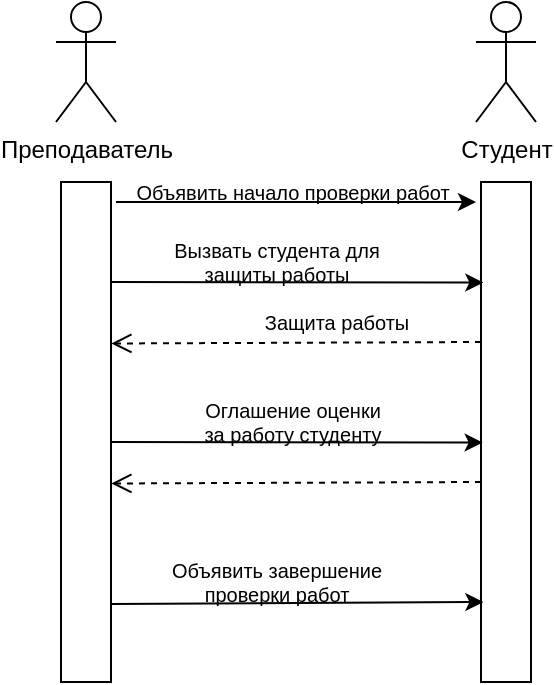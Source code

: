<mxfile version="20.3.3" type="device"><diagram id="49_947vFTtKzwjf01ykJ" name="Страница 1"><mxGraphModel dx="594" dy="293" grid="1" gridSize="10" guides="1" tooltips="1" connect="1" arrows="1" fold="1" page="1" pageScale="1" pageWidth="827" pageHeight="1169" math="0" shadow="0"><root><mxCell id="0"/><mxCell id="1" parent="0"/><mxCell id="fMBLUIpbs2HlfQmgCwOw-1" value="Преподаватель" style="shape=umlActor;verticalLabelPosition=bottom;verticalAlign=top;html=1;outlineConnect=0;" vertex="1" parent="1"><mxGeometry x="80" y="100" width="30" height="60" as="geometry"/></mxCell><mxCell id="fMBLUIpbs2HlfQmgCwOw-2" value="" style="rounded=0;whiteSpace=wrap;html=1;" vertex="1" parent="1"><mxGeometry x="82.5" y="190" width="25" height="250" as="geometry"/></mxCell><mxCell id="fMBLUIpbs2HlfQmgCwOw-3" value="Студент" style="shape=umlActor;verticalLabelPosition=bottom;verticalAlign=top;html=1;outlineConnect=0;" vertex="1" parent="1"><mxGeometry x="290" y="100" width="30" height="60" as="geometry"/></mxCell><mxCell id="fMBLUIpbs2HlfQmgCwOw-4" value="" style="rounded=0;whiteSpace=wrap;html=1;" vertex="1" parent="1"><mxGeometry x="292.5" y="190" width="25" height="250" as="geometry"/></mxCell><mxCell id="fMBLUIpbs2HlfQmgCwOw-5" value="" style="endArrow=classic;html=1;rounded=0;" edge="1" parent="1"><mxGeometry width="50" height="50" relative="1" as="geometry"><mxPoint x="110" y="200" as="sourcePoint"/><mxPoint x="290" y="200" as="targetPoint"/></mxGeometry></mxCell><mxCell id="fMBLUIpbs2HlfQmgCwOw-6" value="&lt;font style=&quot;font-size: 10px;&quot;&gt;Объявить начало проверки работ&lt;/font&gt;" style="text;html=1;align=center;verticalAlign=middle;resizable=0;points=[];autosize=1;strokeColor=none;fillColor=none;" vertex="1" parent="1"><mxGeometry x="107.5" y="180" width="180" height="30" as="geometry"/></mxCell><mxCell id="fMBLUIpbs2HlfQmgCwOw-8" value="" style="endArrow=classic;html=1;rounded=0;entryX=0.047;entryY=0.201;entryDx=0;entryDy=0;entryPerimeter=0;" edge="1" parent="1" target="fMBLUIpbs2HlfQmgCwOw-4"><mxGeometry width="50" height="50" relative="1" as="geometry"><mxPoint x="107.5" y="240" as="sourcePoint"/><mxPoint x="287.5" y="240" as="targetPoint"/></mxGeometry></mxCell><mxCell id="fMBLUIpbs2HlfQmgCwOw-9" value="Вызвать студента для &lt;br&gt;защиты работы" style="text;html=1;align=center;verticalAlign=middle;resizable=0;points=[];autosize=1;strokeColor=none;fillColor=none;fontSize=10;" vertex="1" parent="1"><mxGeometry x="125" y="210" width="130" height="40" as="geometry"/></mxCell><mxCell id="fMBLUIpbs2HlfQmgCwOw-10" value="" style="html=1;verticalAlign=bottom;endArrow=open;dashed=1;endSize=8;rounded=0;fontSize=10;entryX=1.007;entryY=0.283;entryDx=0;entryDy=0;entryPerimeter=0;" edge="1" parent="1"><mxGeometry relative="1" as="geometry"><mxPoint x="292.5" y="270" as="sourcePoint"/><mxPoint x="107.675" y="270.75" as="targetPoint"/></mxGeometry></mxCell><mxCell id="fMBLUIpbs2HlfQmgCwOw-11" value="" style="endArrow=classic;html=1;rounded=0;fontSize=10;entryX=0.033;entryY=0.521;entryDx=0;entryDy=0;entryPerimeter=0;" edge="1" parent="1" target="fMBLUIpbs2HlfQmgCwOw-4"><mxGeometry width="50" height="50" relative="1" as="geometry"><mxPoint x="107.5" y="320" as="sourcePoint"/><mxPoint x="157.5" y="270" as="targetPoint"/></mxGeometry></mxCell><mxCell id="fMBLUIpbs2HlfQmgCwOw-12" value="Оглашение оценки&lt;br&gt;за работу студенту" style="text;html=1;align=center;verticalAlign=middle;resizable=0;points=[];autosize=1;strokeColor=none;fillColor=none;fontSize=10;" vertex="1" parent="1"><mxGeometry x="142.5" y="290" width="110" height="40" as="geometry"/></mxCell><mxCell id="fMBLUIpbs2HlfQmgCwOw-13" value="" style="html=1;verticalAlign=bottom;endArrow=open;dashed=1;endSize=8;rounded=0;fontSize=10;entryX=1.007;entryY=0.283;entryDx=0;entryDy=0;entryPerimeter=0;" edge="1" parent="1"><mxGeometry relative="1" as="geometry"><mxPoint x="292.5" y="340" as="sourcePoint"/><mxPoint x="107.675" y="340.75" as="targetPoint"/></mxGeometry></mxCell><mxCell id="fMBLUIpbs2HlfQmgCwOw-16" value="Защита работы" style="text;html=1;align=center;verticalAlign=middle;resizable=0;points=[];autosize=1;strokeColor=none;fillColor=none;fontSize=10;" vertex="1" parent="1"><mxGeometry x="170" y="245" width="100" height="30" as="geometry"/></mxCell><mxCell id="fMBLUIpbs2HlfQmgCwOw-17" value="" style="endArrow=classic;html=1;rounded=0;fontSize=10;exitX=0.993;exitY=0.844;exitDx=0;exitDy=0;exitPerimeter=0;entryX=0.047;entryY=0.84;entryDx=0;entryDy=0;entryPerimeter=0;" edge="1" parent="1" source="fMBLUIpbs2HlfQmgCwOw-2" target="fMBLUIpbs2HlfQmgCwOw-4"><mxGeometry width="50" height="50" relative="1" as="geometry"><mxPoint x="210" y="420" as="sourcePoint"/><mxPoint x="260" y="370" as="targetPoint"/></mxGeometry></mxCell><mxCell id="fMBLUIpbs2HlfQmgCwOw-18" value="Объявить завершение &lt;br&gt;проверки работ" style="text;html=1;align=center;verticalAlign=middle;resizable=0;points=[];autosize=1;strokeColor=none;fillColor=none;fontSize=10;" vertex="1" parent="1"><mxGeometry x="125" y="370" width="130" height="40" as="geometry"/></mxCell></root></mxGraphModel></diagram></mxfile>